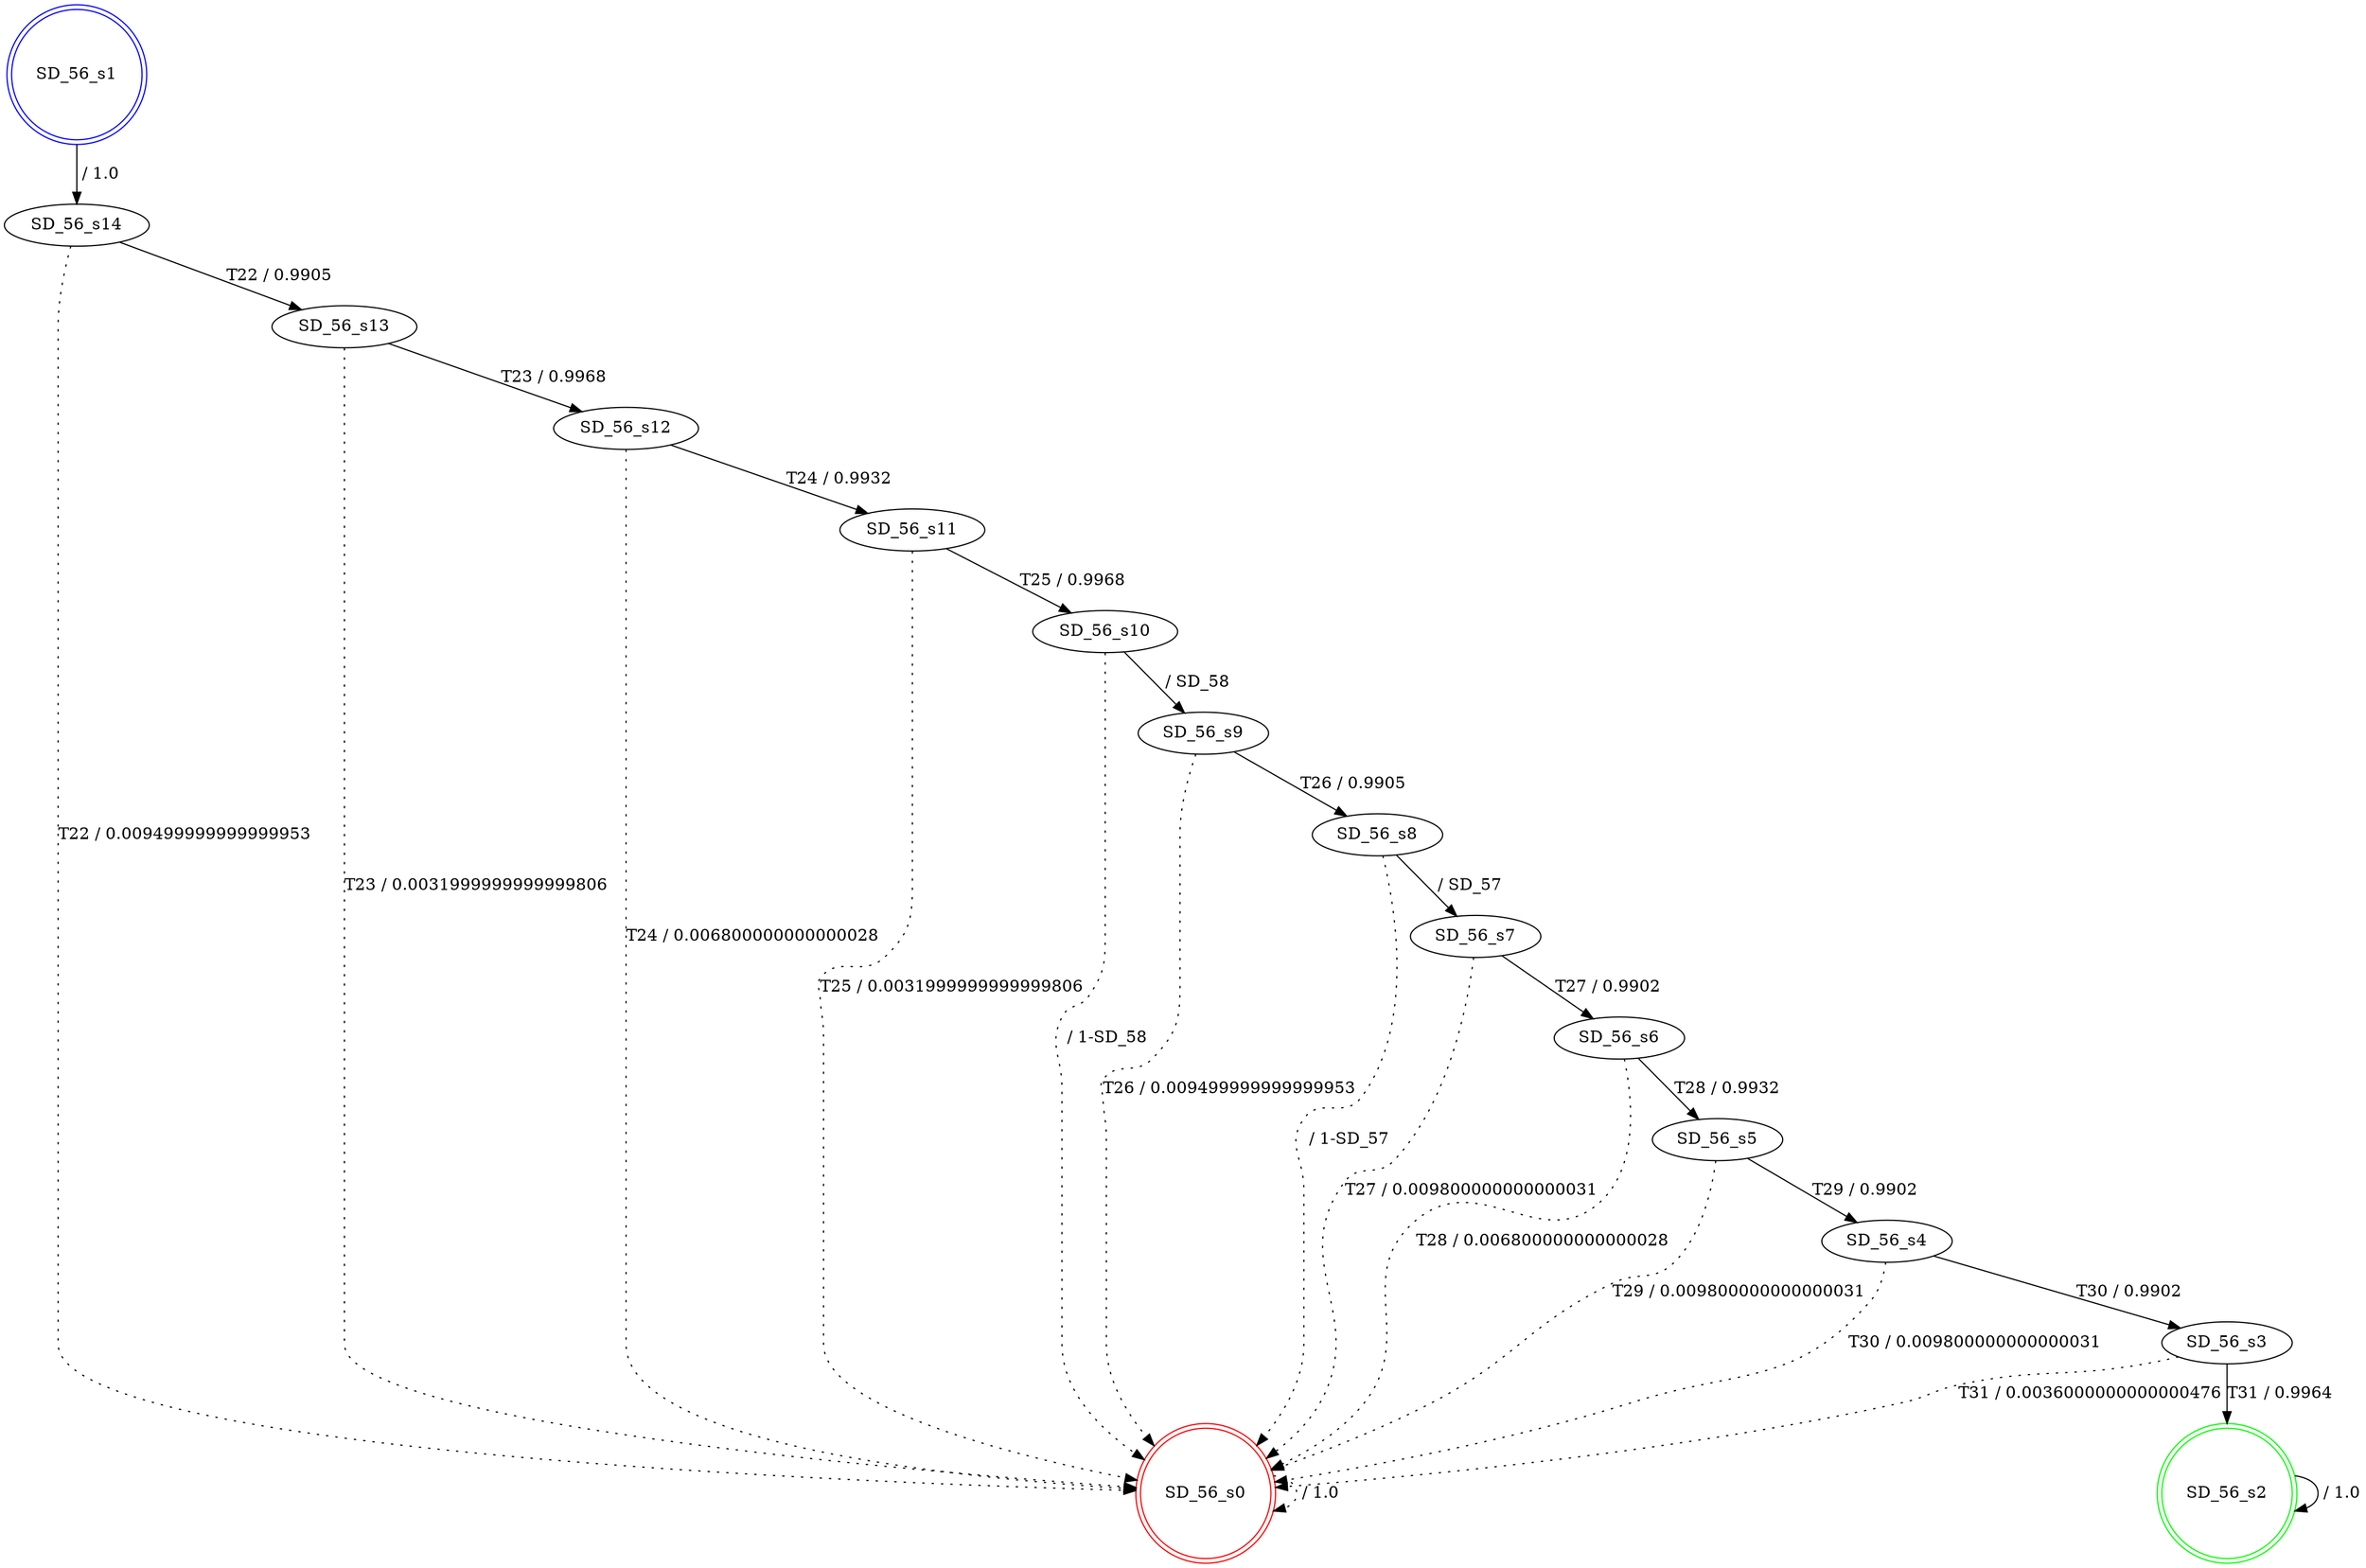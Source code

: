 digraph graphname {
SD_56_s0 [label="SD_56_s0",color=red,shape=doublecircle ];
SD_56_s1 [label="SD_56_s1",color=blue,shape=doublecircle ];
SD_56_s2 [label="SD_56_s2",color=green,shape=doublecircle ];
SD_56_s3 [label="SD_56_s3" ];
SD_56_s4 [label="SD_56_s4" ];
SD_56_s5 [label="SD_56_s5" ];
SD_56_s6 [label="SD_56_s6" ];
SD_56_s7 [label="SD_56_s7" ];
SD_56_s8 [label="SD_56_s8" ];
SD_56_s9 [label="SD_56_s9" ];
SD_56_s10 [label="SD_56_s10" ];
SD_56_s11 [label="SD_56_s11" ];
SD_56_s12 [label="SD_56_s12" ];
SD_56_s13 [label="SD_56_s13" ];
SD_56_s14 [label="SD_56_s14" ];
SD_56_s0 -> SD_56_s0 [label=" / 1.0", style=dotted];
SD_56_s1 -> SD_56_s14 [label=" / 1.0"];
SD_56_s2 -> SD_56_s2 [label=" / 1.0"];
SD_56_s3 -> SD_56_s2 [label="T31 / 0.9964"];
SD_56_s3 -> SD_56_s0 [label="T31 / 0.0036000000000000476", style=dotted];
SD_56_s4 -> SD_56_s3 [label="T30 / 0.9902"];
SD_56_s4 -> SD_56_s0 [label="T30 / 0.009800000000000031", style=dotted];
SD_56_s5 -> SD_56_s4 [label="T29 / 0.9902"];
SD_56_s5 -> SD_56_s0 [label="T29 / 0.009800000000000031", style=dotted];
SD_56_s6 -> SD_56_s5 [label="T28 / 0.9932"];
SD_56_s6 -> SD_56_s0 [label="T28 / 0.006800000000000028", style=dotted];
SD_56_s7 -> SD_56_s6 [label="T27 / 0.9902"];
SD_56_s7 -> SD_56_s0 [label="T27 / 0.009800000000000031", style=dotted];
SD_56_s8 -> SD_56_s7 [label=" / SD_57"];
SD_56_s8 -> SD_56_s0 [label=" / 1-SD_57", style=dotted];
SD_56_s9 -> SD_56_s8 [label="T26 / 0.9905"];
SD_56_s9 -> SD_56_s0 [label="T26 / 0.009499999999999953", style=dotted];
SD_56_s10 -> SD_56_s9 [label=" / SD_58"];
SD_56_s10 -> SD_56_s0 [label=" / 1-SD_58", style=dotted];
SD_56_s11 -> SD_56_s10 [label="T25 / 0.9968"];
SD_56_s11 -> SD_56_s0 [label="T25 / 0.0031999999999999806", style=dotted];
SD_56_s12 -> SD_56_s11 [label="T24 / 0.9932"];
SD_56_s12 -> SD_56_s0 [label="T24 / 0.006800000000000028", style=dotted];
SD_56_s13 -> SD_56_s12 [label="T23 / 0.9968"];
SD_56_s13 -> SD_56_s0 [label="T23 / 0.0031999999999999806", style=dotted];
SD_56_s14 -> SD_56_s13 [label="T22 / 0.9905"];
SD_56_s14 -> SD_56_s0 [label="T22 / 0.009499999999999953", style=dotted];
}